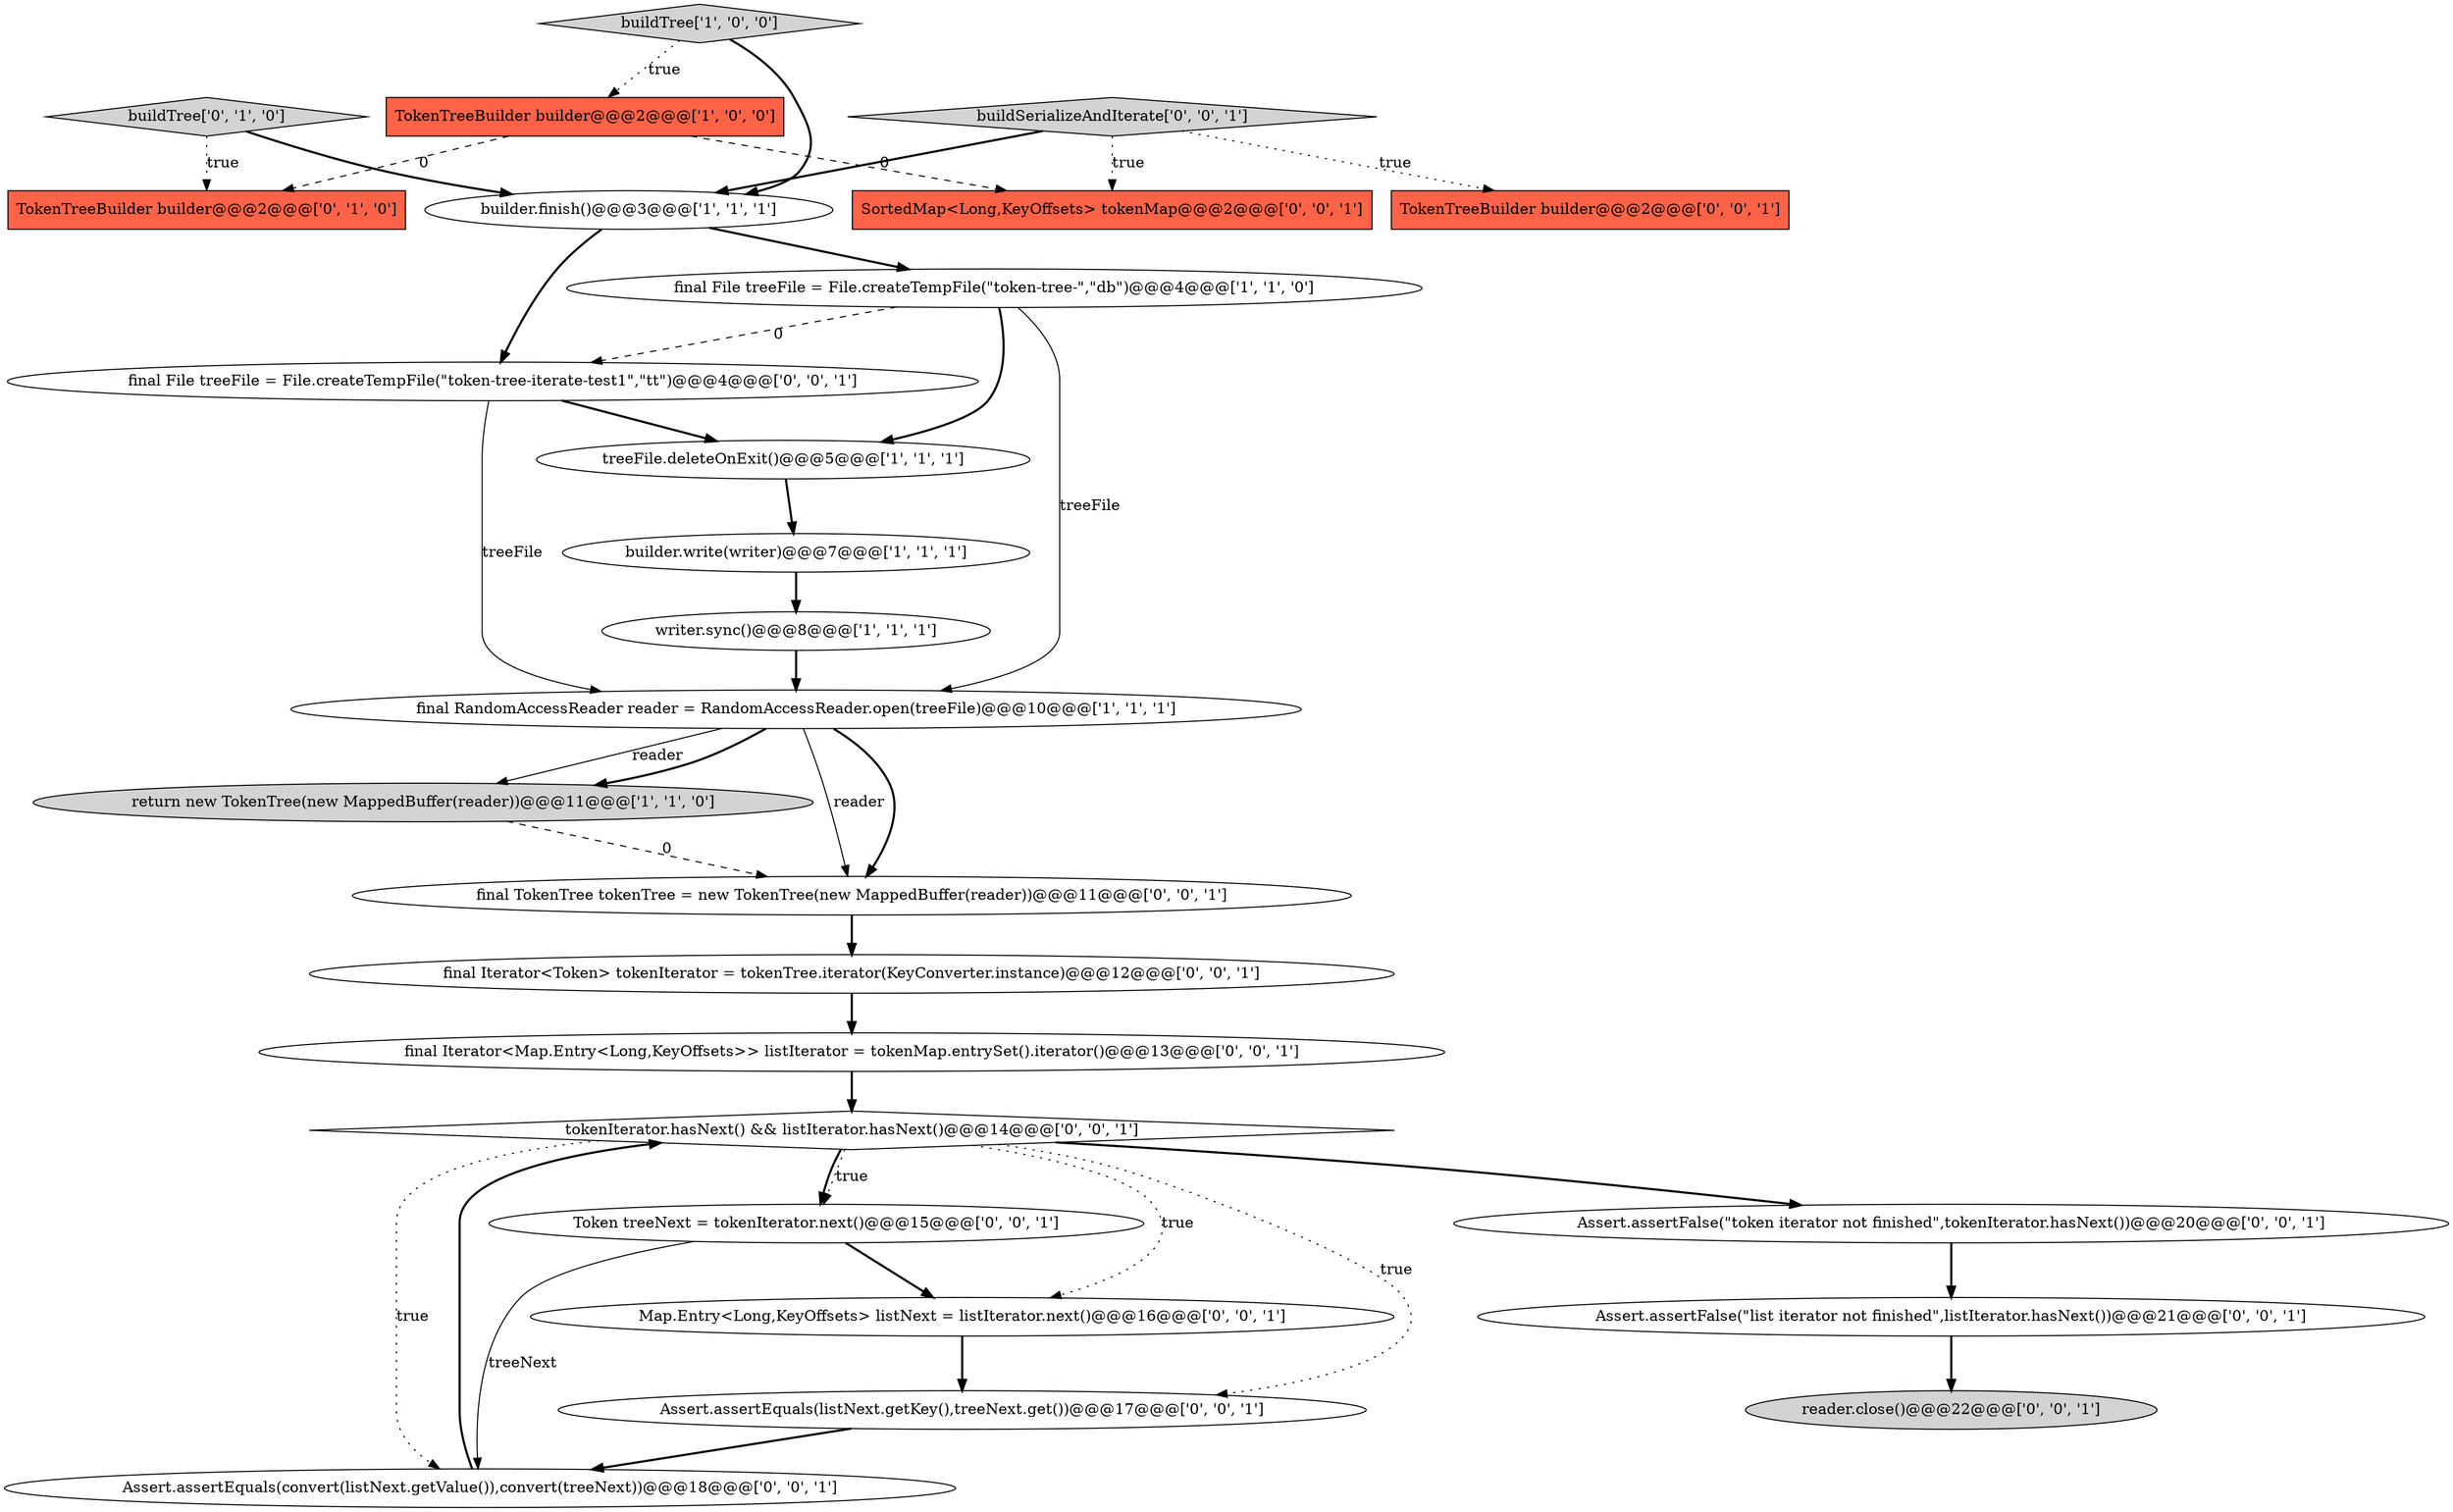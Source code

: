 digraph {
10 [style = filled, label = "buildTree['0', '1', '0']", fillcolor = lightgray, shape = diamond image = "AAA0AAABBB2BBB"];
6 [style = filled, label = "treeFile.deleteOnExit()@@@5@@@['1', '1', '1']", fillcolor = white, shape = ellipse image = "AAA0AAABBB1BBB"];
21 [style = filled, label = "final Iterator<Map.Entry<Long,KeyOffsets>> listIterator = tokenMap.entrySet().iterator()@@@13@@@['0', '0', '1']", fillcolor = white, shape = ellipse image = "AAA0AAABBB3BBB"];
16 [style = filled, label = "SortedMap<Long,KeyOffsets> tokenMap@@@2@@@['0', '0', '1']", fillcolor = tomato, shape = box image = "AAA0AAABBB3BBB"];
24 [style = filled, label = "Map.Entry<Long,KeyOffsets> listNext = listIterator.next()@@@16@@@['0', '0', '1']", fillcolor = white, shape = ellipse image = "AAA0AAABBB3BBB"];
20 [style = filled, label = "final Iterator<Token> tokenIterator = tokenTree.iterator(KeyConverter.instance)@@@12@@@['0', '0', '1']", fillcolor = white, shape = ellipse image = "AAA0AAABBB3BBB"];
14 [style = filled, label = "Assert.assertFalse(\"list iterator not finished\",listIterator.hasNext())@@@21@@@['0', '0', '1']", fillcolor = white, shape = ellipse image = "AAA0AAABBB3BBB"];
25 [style = filled, label = "Assert.assertEquals(convert(listNext.getValue()),convert(treeNext))@@@18@@@['0', '0', '1']", fillcolor = white, shape = ellipse image = "AAA0AAABBB3BBB"];
12 [style = filled, label = "final File treeFile = File.createTempFile(\"token-tree-iterate-test1\",\"tt\")@@@4@@@['0', '0', '1']", fillcolor = white, shape = ellipse image = "AAA0AAABBB3BBB"];
11 [style = filled, label = "TokenTreeBuilder builder@@@2@@@['0', '0', '1']", fillcolor = tomato, shape = box image = "AAA0AAABBB3BBB"];
15 [style = filled, label = "buildSerializeAndIterate['0', '0', '1']", fillcolor = lightgray, shape = diamond image = "AAA0AAABBB3BBB"];
4 [style = filled, label = "buildTree['1', '0', '0']", fillcolor = lightgray, shape = diamond image = "AAA0AAABBB1BBB"];
9 [style = filled, label = "TokenTreeBuilder builder@@@2@@@['0', '1', '0']", fillcolor = tomato, shape = box image = "AAA1AAABBB2BBB"];
13 [style = filled, label = "Assert.assertEquals(listNext.getKey(),treeNext.get())@@@17@@@['0', '0', '1']", fillcolor = white, shape = ellipse image = "AAA0AAABBB3BBB"];
23 [style = filled, label = "tokenIterator.hasNext() && listIterator.hasNext()@@@14@@@['0', '0', '1']", fillcolor = white, shape = diamond image = "AAA0AAABBB3BBB"];
5 [style = filled, label = "writer.sync()@@@8@@@['1', '1', '1']", fillcolor = white, shape = ellipse image = "AAA0AAABBB1BBB"];
22 [style = filled, label = "reader.close()@@@22@@@['0', '0', '1']", fillcolor = lightgray, shape = ellipse image = "AAA0AAABBB3BBB"];
7 [style = filled, label = "return new TokenTree(new MappedBuffer(reader))@@@11@@@['1', '1', '0']", fillcolor = lightgray, shape = ellipse image = "AAA0AAABBB1BBB"];
0 [style = filled, label = "builder.finish()@@@3@@@['1', '1', '1']", fillcolor = white, shape = ellipse image = "AAA0AAABBB1BBB"];
18 [style = filled, label = "final TokenTree tokenTree = new TokenTree(new MappedBuffer(reader))@@@11@@@['0', '0', '1']", fillcolor = white, shape = ellipse image = "AAA0AAABBB3BBB"];
2 [style = filled, label = "builder.write(writer)@@@7@@@['1', '1', '1']", fillcolor = white, shape = ellipse image = "AAA0AAABBB1BBB"];
19 [style = filled, label = "Token treeNext = tokenIterator.next()@@@15@@@['0', '0', '1']", fillcolor = white, shape = ellipse image = "AAA0AAABBB3BBB"];
3 [style = filled, label = "final RandomAccessReader reader = RandomAccessReader.open(treeFile)@@@10@@@['1', '1', '1']", fillcolor = white, shape = ellipse image = "AAA0AAABBB1BBB"];
17 [style = filled, label = "Assert.assertFalse(\"token iterator not finished\",tokenIterator.hasNext())@@@20@@@['0', '0', '1']", fillcolor = white, shape = ellipse image = "AAA0AAABBB3BBB"];
1 [style = filled, label = "final File treeFile = File.createTempFile(\"token-tree-\",\"db\")@@@4@@@['1', '1', '0']", fillcolor = white, shape = ellipse image = "AAA0AAABBB1BBB"];
8 [style = filled, label = "TokenTreeBuilder builder@@@2@@@['1', '0', '0']", fillcolor = tomato, shape = box image = "AAA1AAABBB1BBB"];
5->3 [style = bold, label=""];
13->25 [style = bold, label=""];
8->16 [style = dashed, label="0"];
7->18 [style = dashed, label="0"];
25->23 [style = bold, label=""];
0->12 [style = bold, label=""];
14->22 [style = bold, label=""];
4->8 [style = dotted, label="true"];
23->19 [style = dotted, label="true"];
15->16 [style = dotted, label="true"];
10->9 [style = dotted, label="true"];
12->6 [style = bold, label=""];
3->18 [style = solid, label="reader"];
4->0 [style = bold, label=""];
19->24 [style = bold, label=""];
3->18 [style = bold, label=""];
6->2 [style = bold, label=""];
20->21 [style = bold, label=""];
3->7 [style = solid, label="reader"];
8->9 [style = dashed, label="0"];
1->12 [style = dashed, label="0"];
18->20 [style = bold, label=""];
12->3 [style = solid, label="treeFile"];
1->6 [style = bold, label=""];
3->7 [style = bold, label=""];
17->14 [style = bold, label=""];
0->1 [style = bold, label=""];
23->19 [style = bold, label=""];
15->0 [style = bold, label=""];
10->0 [style = bold, label=""];
19->25 [style = solid, label="treeNext"];
23->13 [style = dotted, label="true"];
15->11 [style = dotted, label="true"];
23->17 [style = bold, label=""];
1->3 [style = solid, label="treeFile"];
23->24 [style = dotted, label="true"];
23->25 [style = dotted, label="true"];
2->5 [style = bold, label=""];
24->13 [style = bold, label=""];
21->23 [style = bold, label=""];
}
